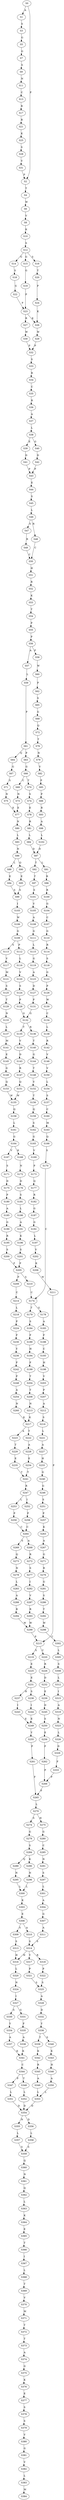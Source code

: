 strict digraph  {
	S0 -> S1 [ label = A ];
	S0 -> S2 [ label = P ];
	S1 -> S3 [ label = S ];
	S2 -> S4 [ label = T ];
	S3 -> S5 [ label = G ];
	S4 -> S6 [ label = W ];
	S5 -> S7 [ label = G ];
	S6 -> S8 [ label = V ];
	S7 -> S9 [ label = S ];
	S8 -> S10 [ label = K ];
	S9 -> S11 [ label = N ];
	S10 -> S12 [ label = S ];
	S11 -> S13 [ label = C ];
	S12 -> S14 [ label = G ];
	S12 -> S15 [ label = G ];
	S12 -> S16 [ label = S ];
	S13 -> S17 [ label = R ];
	S14 -> S18 [ label = S ];
	S15 -> S19 [ label = G ];
	S16 -> S20 [ label = T ];
	S17 -> S21 [ label = R ];
	S18 -> S22 [ label = G ];
	S19 -> S23 [ label = P ];
	S20 -> S24 [ label = P ];
	S21 -> S25 [ label = K ];
	S22 -> S23 [ label = P ];
	S23 -> S26 [ label = K ];
	S23 -> S27 [ label = R ];
	S24 -> S26 [ label = K ];
	S25 -> S28 [ label = S ];
	S26 -> S29 [ label = W ];
	S27 -> S30 [ label = W ];
	S28 -> S31 [ label = V ];
	S29 -> S32 [ label = P ];
	S30 -> S32 [ label = P ];
	S31 -> S2 [ label = P ];
	S32 -> S33 [ label = S ];
	S33 -> S34 [ label = R ];
	S34 -> S35 [ label = C ];
	S35 -> S36 [ label = R ];
	S36 -> S37 [ label = A ];
	S37 -> S38 [ label = L ];
	S38 -> S39 [ label = E ];
	S38 -> S40 [ label = G ];
	S39 -> S41 [ label = D ];
	S40 -> S42 [ label = D ];
	S41 -> S43 [ label = P ];
	S42 -> S43 [ label = P ];
	S43 -> S44 [ label = E ];
	S44 -> S45 [ label = S ];
	S45 -> S46 [ label = L ];
	S46 -> S47 [ label = S ];
	S46 -> S48 [ label = R ];
	S47 -> S49 [ label = R ];
	S48 -> S50 [ label = C ];
	S49 -> S50 [ label = C ];
	S50 -> S51 [ label = H ];
	S51 -> S52 [ label = R ];
	S52 -> S53 [ label = K ];
	S53 -> S54 [ label = T ];
	S54 -> S55 [ label = P ];
	S55 -> S56 [ label = P ];
	S56 -> S57 [ label = A ];
	S56 -> S58 [ label = P ];
	S57 -> S59 [ label = L ];
	S58 -> S60 [ label = W ];
	S59 -> S61 [ label = P ];
	S60 -> S62 [ label = P ];
	S61 -> S63 [ label = P ];
	S61 -> S64 [ label = Q ];
	S62 -> S65 [ label = S ];
	S63 -> S66 [ label = G ];
	S64 -> S67 [ label = G ];
	S65 -> S68 [ label = G ];
	S66 -> S69 [ label = C ];
	S66 -> S70 [ label = T ];
	S67 -> S71 [ label = S ];
	S68 -> S72 [ label = Q ];
	S69 -> S73 [ label = N ];
	S70 -> S74 [ label = S ];
	S71 -> S75 [ label = N ];
	S72 -> S76 [ label = T ];
	S73 -> S77 [ label = E ];
	S74 -> S78 [ label = E ];
	S75 -> S77 [ label = E ];
	S76 -> S79 [ label = N ];
	S77 -> S80 [ label = N ];
	S78 -> S81 [ label = R ];
	S79 -> S82 [ label = V ];
	S80 -> S83 [ label = L ];
	S81 -> S84 [ label = L ];
	S82 -> S85 [ label = P ];
	S83 -> S86 [ label = N ];
	S84 -> S87 [ label = D ];
	S85 -> S88 [ label = P ];
	S86 -> S89 [ label = L ];
	S86 -> S90 [ label = Q ];
	S87 -> S91 [ label = L ];
	S87 -> S92 [ label = T ];
	S88 -> S93 [ label = R ];
	S89 -> S94 [ label = E ];
	S90 -> S95 [ label = E ];
	S91 -> S96 [ label = R ];
	S92 -> S97 [ label = T ];
	S93 -> S98 [ label = A ];
	S94 -> S99 [ label = S ];
	S95 -> S99 [ label = S ];
	S96 -> S100 [ label = R ];
	S97 -> S101 [ label = S ];
	S98 -> S102 [ label = L ];
	S99 -> S103 [ label = I ];
	S100 -> S104 [ label = G ];
	S101 -> S105 [ label = V ];
	S102 -> S87 [ label = D ];
	S103 -> S106 [ label = W ];
	S104 -> S107 [ label = C ];
	S105 -> S108 [ label = A ];
	S106 -> S109 [ label = G ];
	S107 -> S110 [ label = G ];
	S108 -> S111 [ label = G ];
	S109 -> S112 [ label = P ];
	S109 -> S113 [ label = S ];
	S110 -> S114 [ label = R ];
	S111 -> S115 [ label = L ];
	S112 -> S116 [ label = L ];
	S113 -> S117 [ label = V ];
	S114 -> S118 [ label = S ];
	S115 -> S119 [ label = G ];
	S116 -> S120 [ label = V ];
	S117 -> S121 [ label = M ];
	S118 -> S122 [ label = G ];
	S119 -> S123 [ label = A ];
	S120 -> S124 [ label = S ];
	S121 -> S125 [ label = S ];
	S122 -> S126 [ label = P ];
	S123 -> S127 [ label = D ];
	S124 -> S128 [ label = P ];
	S125 -> S129 [ label = T ];
	S126 -> S130 [ label = W ];
	S127 -> S131 [ label = P ];
	S128 -> S132 [ label = G ];
	S129 -> S133 [ label = N ];
	S130 -> S134 [ label = C ];
	S131 -> S132 [ label = G ];
	S132 -> S135 [ label = T ];
	S132 -> S136 [ label = R ];
	S133 -> S137 [ label = L ];
	S134 -> S138 [ label = L ];
	S135 -> S139 [ label = V ];
	S136 -> S140 [ label = T ];
	S137 -> S141 [ label = M ];
	S138 -> S142 [ label = R ];
	S139 -> S143 [ label = D ];
	S140 -> S144 [ label = G ];
	S141 -> S145 [ label = E ];
	S142 -> S146 [ label = V ];
	S143 -> S147 [ label = R ];
	S144 -> S148 [ label = T ];
	S145 -> S149 [ label = G ];
	S146 -> S150 [ label = V ];
	S147 -> S151 [ label = Q ];
	S148 -> S152 [ label = V ];
	S149 -> S153 [ label = Q ];
	S150 -> S154 [ label = L ];
	S151 -> S155 [ label = W ];
	S152 -> S156 [ label = T ];
	S153 -> S155 [ label = W ];
	S154 -> S157 [ label = S ];
	S155 -> S158 [ label = Q ];
	S156 -> S159 [ label = Q ];
	S157 -> S160 [ label = C ];
	S158 -> S161 [ label = L ];
	S159 -> S162 [ label = S ];
	S160 -> S163 [ label = M ];
	S161 -> S164 [ label = G ];
	S162 -> S165 [ label = G ];
	S163 -> S166 [ label = Q ];
	S164 -> S167 [ label = V ];
	S164 -> S168 [ label = K ];
	S165 -> S169 [ label = V ];
	S166 -> S170 [ label = S ];
	S167 -> S171 [ label = S ];
	S168 -> S172 [ label = N ];
	S169 -> S173 [ label = P ];
	S170 -> S174 [ label = C ];
	S171 -> S175 [ label = D ];
	S172 -> S176 [ label = D ];
	S173 -> S177 [ label = Q ];
	S174 -> S178 [ label = G ];
	S174 -> S179 [ label = T ];
	S175 -> S180 [ label = P ];
	S176 -> S181 [ label = S ];
	S177 -> S182 [ label = R ];
	S178 -> S183 [ label = A ];
	S179 -> S184 [ label = S ];
	S180 -> S185 [ label = A ];
	S181 -> S186 [ label = L ];
	S182 -> S187 [ label = G ];
	S183 -> S188 [ label = F ];
	S184 -> S189 [ label = F ];
	S185 -> S190 [ label = G ];
	S186 -> S191 [ label = A ];
	S187 -> S192 [ label = G ];
	S188 -> S193 [ label = C ];
	S189 -> S194 [ label = H ];
	S190 -> S195 [ label = R ];
	S191 -> S196 [ label = K ];
	S192 -> S197 [ label = L ];
	S193 -> S198 [ label = H ];
	S194 -> S199 [ label = F ];
	S195 -> S200 [ label = S ];
	S196 -> S201 [ label = S ];
	S197 -> S202 [ label = V ];
	S198 -> S203 [ label = V ];
	S199 -> S204 [ label = T ];
	S200 -> S205 [ label = F ];
	S201 -> S205 [ label = F ];
	S202 -> S206 [ label = K ];
	S203 -> S207 [ label = P ];
	S204 -> S208 [ label = T ];
	S205 -> S209 [ label = P ];
	S205 -> S210 [ label = S ];
	S206 -> S211 [ label = W ];
	S207 -> S212 [ label = A ];
	S208 -> S213 [ label = N ];
	S209 -> S214 [ label = C ];
	S210 -> S174 [ label = C ];
	S211 -> S215 [ label = P ];
	S212 -> S216 [ label = S ];
	S213 -> S217 [ label = K ];
	S214 -> S218 [ label = L ];
	S215 -> S219 [ label = S ];
	S215 -> S220 [ label = C ];
	S216 -> S221 [ label = L ];
	S217 -> S222 [ label = T ];
	S217 -> S223 [ label = A ];
	S218 -> S224 [ label = P ];
	S219 -> S225 [ label = E ];
	S220 -> S226 [ label = R ];
	S221 -> S227 [ label = A ];
	S222 -> S228 [ label = A ];
	S223 -> S229 [ label = T ];
	S224 -> S230 [ label = F ];
	S225 -> S231 [ label = E ];
	S226 -> S232 [ label = D ];
	S227 -> S233 [ label = H ];
	S228 -> S234 [ label = E ];
	S229 -> S235 [ label = E ];
	S230 -> S236 [ label = Y ];
	S231 -> S237 [ label = H ];
	S231 -> S238 [ label = S ];
	S232 -> S239 [ label = E ];
	S233 -> S240 [ label = G ];
	S234 -> S241 [ label = T ];
	S235 -> S241 [ label = T ];
	S236 -> S242 [ label = F ];
	S237 -> S243 [ label = I ];
	S238 -> S244 [ label = I ];
	S239 -> S245 [ label = D ];
	S240 -> S246 [ label = G ];
	S241 -> S247 [ label = R ];
	S242 -> S248 [ label = P ];
	S243 -> S249 [ label = E ];
	S244 -> S249 [ label = E ];
	S245 -> S250 [ label = S ];
	S246 -> S251 [ label = S ];
	S247 -> S252 [ label = I ];
	S247 -> S253 [ label = L ];
	S248 -> S254 [ label = A ];
	S249 -> S255 [ label = Y ];
	S250 -> S256 [ label = E ];
	S251 -> S257 [ label = P ];
	S252 -> S258 [ label = P ];
	S253 -> S259 [ label = P ];
	S254 -> S260 [ label = N ];
	S255 -> S261 [ label = P ];
	S256 -> S262 [ label = F ];
	S257 -> S263 [ label = K ];
	S258 -> S264 [ label = C ];
	S259 -> S264 [ label = C ];
	S260 -> S217 [ label = K ];
	S261 -> S265 [ label = F ];
	S262 -> S266 [ label = P ];
	S263 -> S267 [ label = A ];
	S264 -> S268 [ label = A ];
	S264 -> S269 [ label = S ];
	S265 -> S270 [ label = L ];
	S266 -> S265 [ label = F ];
	S267 -> S271 [ label = G ];
	S268 -> S272 [ label = R ];
	S269 -> S273 [ label = Q ];
	S270 -> S274 [ label = S ];
	S270 -> S275 [ label = H ];
	S271 -> S276 [ label = R ];
	S272 -> S277 [ label = S ];
	S273 -> S278 [ label = N ];
	S274 -> S279 [ label = G ];
	S275 -> S280 [ label = G ];
	S276 -> S281 [ label = G ];
	S277 -> S282 [ label = I ];
	S278 -> S283 [ label = L ];
	S279 -> S284 [ label = S ];
	S280 -> S285 [ label = C ];
	S281 -> S286 [ label = S ];
	S282 -> S287 [ label = V ];
	S283 -> S288 [ label = A ];
	S284 -> S289 [ label = Q ];
	S284 -> S290 [ label = K ];
	S285 -> S291 [ label = N ];
	S286 -> S292 [ label = T ];
	S287 -> S293 [ label = R ];
	S288 -> S294 [ label = R ];
	S289 -> S295 [ label = N ];
	S290 -> S296 [ label = N ];
	S291 -> S297 [ label = S ];
	S292 -> S298 [ label = W ];
	S293 -> S299 [ label = W ];
	S294 -> S299 [ label = W ];
	S295 -> S300 [ label = L ];
	S296 -> S300 [ label = L ];
	S297 -> S301 [ label = L ];
	S298 -> S302 [ label = C ];
	S299 -> S215 [ label = P ];
	S300 -> S303 [ label = K ];
	S301 -> S304 [ label = A ];
	S302 -> S305 [ label = L ];
	S303 -> S306 [ label = E ];
	S304 -> S307 [ label = G ];
	S305 -> S308 [ label = S ];
	S306 -> S309 [ label = S ];
	S306 -> S310 [ label = A ];
	S307 -> S311 [ label = A ];
	S308 -> S312 [ label = L ];
	S309 -> S313 [ label = S ];
	S310 -> S314 [ label = S ];
	S311 -> S314 [ label = S ];
	S312 -> S315 [ label = I ];
	S313 -> S316 [ label = H ];
	S314 -> S317 [ label = Y ];
	S314 -> S316 [ label = H ];
	S314 -> S318 [ label = R ];
	S315 -> S319 [ label = A ];
	S316 -> S320 [ label = L ];
	S317 -> S321 [ label = P ];
	S318 -> S322 [ label = P ];
	S319 -> S323 [ label = N ];
	S320 -> S324 [ label = N ];
	S321 -> S325 [ label = S ];
	S322 -> S325 [ label = S ];
	S323 -> S326 [ label = L ];
	S324 -> S327 [ label = I ];
	S325 -> S328 [ label = A ];
	S326 -> S329 [ label = D ];
	S327 -> S330 [ label = S ];
	S327 -> S331 [ label = G ];
	S328 -> S332 [ label = D ];
	S329 -> S333 [ label = F ];
	S330 -> S334 [ label = Y ];
	S331 -> S335 [ label = F ];
	S332 -> S336 [ label = Y ];
	S333 -> S266 [ label = P ];
	S334 -> S337 [ label = A ];
	S335 -> S338 [ label = A ];
	S336 -> S339 [ label = T ];
	S336 -> S340 [ label = S ];
	S337 -> S341 [ label = K ];
	S338 -> S341 [ label = K ];
	S339 -> S342 [ label = K ];
	S340 -> S343 [ label = K ];
	S341 -> S344 [ label = C ];
	S342 -> S345 [ label = R ];
	S343 -> S346 [ label = H ];
	S344 -> S347 [ label = P ];
	S344 -> S348 [ label = T ];
	S345 -> S349 [ label = A ];
	S346 -> S350 [ label = A ];
	S347 -> S351 [ label = L ];
	S348 -> S352 [ label = L ];
	S349 -> S353 [ label = L ];
	S350 -> S353 [ label = L ];
	S351 -> S354 [ label = D ];
	S352 -> S354 [ label = D ];
	S353 -> S354 [ label = D ];
	S354 -> S355 [ label = N ];
	S354 -> S356 [ label = D ];
	S355 -> S357 [ label = L ];
	S356 -> S358 [ label = L ];
	S357 -> S359 [ label = S ];
	S358 -> S359 [ label = S ];
	S359 -> S360 [ label = Q ];
	S360 -> S361 [ label = N ];
	S361 -> S362 [ label = Q ];
	S362 -> S363 [ label = L ];
	S363 -> S364 [ label = K ];
	S364 -> S365 [ label = E ];
	S365 -> S366 [ label = T ];
	S366 -> S367 [ label = I ];
	S367 -> S368 [ label = L ];
	S368 -> S369 [ label = T ];
	S369 -> S370 [ label = V ];
	S370 -> S371 [ label = M ];
	S371 -> S372 [ label = T ];
	S372 -> S373 [ label = T ];
	S373 -> S374 [ label = A ];
	S374 -> S375 [ label = G ];
	S375 -> S376 [ label = K ];
	S376 -> S377 [ label = E ];
	S377 -> S378 [ label = S ];
	S378 -> S379 [ label = S ];
	S379 -> S380 [ label = V ];
	S380 -> S381 [ label = G ];
	S381 -> S382 [ label = V ];
	S382 -> S383 [ label = L ];
	S383 -> S384 [ label = M ];
}
